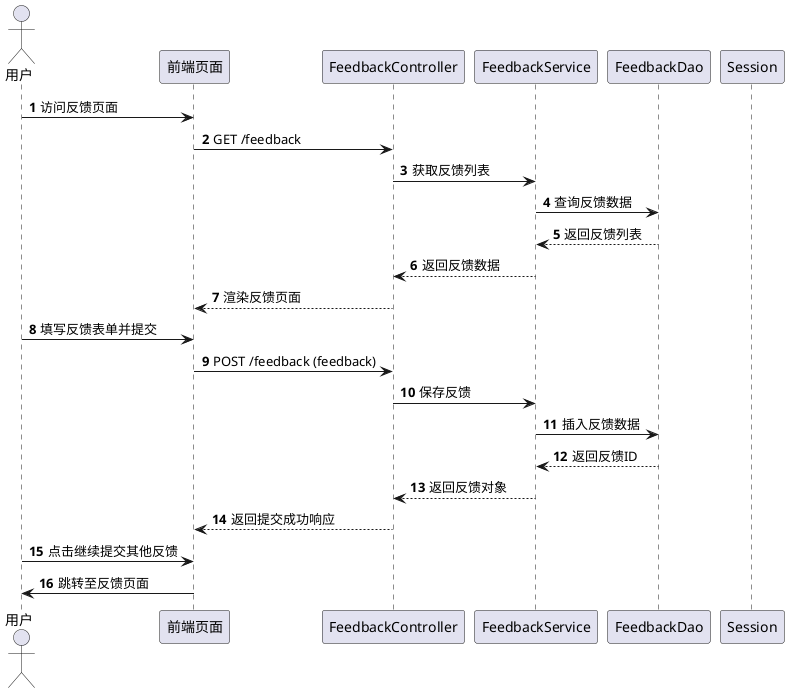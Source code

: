 @startuml
'<url id="cv7cf9aebk4941b9k5sg" type="url" status="parsed" title="Sequence Diagram syntax and features" wc="36860">https://plantuml.com/sequence-diagram</url>

autonumber

actor 用户 as User
participant "前端页面" as Frontend
participant "FeedbackController" as FeedbackController
participant "FeedbackService" as FeedbackService
participant "FeedbackDao" as FeedbackDao
participant "Session" as Session

User -> Frontend: 访问反馈页面
Frontend -> FeedbackController: GET /feedback
FeedbackController -> FeedbackService: 获取反馈列表
FeedbackService -> FeedbackDao: 查询反馈数据
FeedbackDao --> FeedbackService: 返回反馈列表
FeedbackService --> FeedbackController: 返回反馈数据
FeedbackController --> Frontend: 渲染反馈页面

User -> Frontend: 填写反馈表单并提交
Frontend -> FeedbackController: POST /feedback (feedback)
FeedbackController -> FeedbackService: 保存反馈
FeedbackService -> FeedbackDao: 插入反馈数据
FeedbackDao --> FeedbackService: 返回反馈ID
FeedbackService --> FeedbackController: 返回反馈对象
FeedbackController --> Frontend: 返回提交成功响应

User -> Frontend: 点击继续提交其他反馈
Frontend -> User: 跳转至反馈页面
@enduml